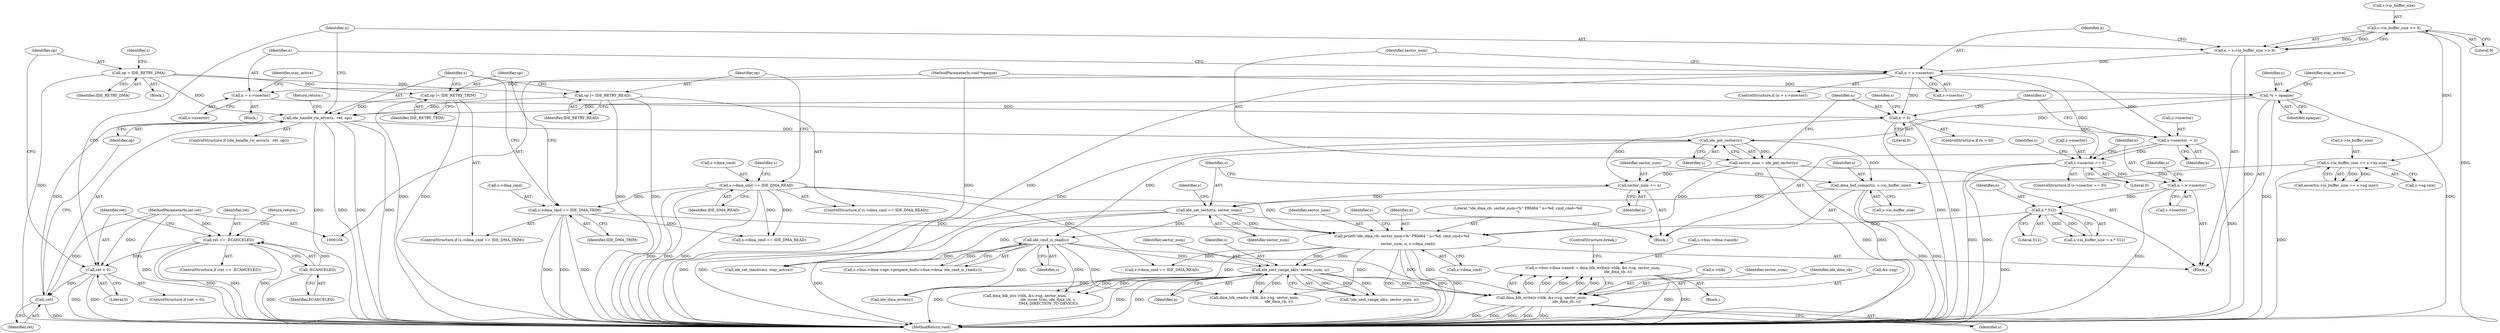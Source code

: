 digraph "1_qemu_3251bdcf1c67427d964517053c3d185b46e618e8_0@API" {
"1000330" [label="(Call,s->bus->dma->aiocb = dma_blk_write(s->blk, &s->sg, sector_num,\n                                           ide_dma_cb, s))"];
"1000338" [label="(Call,dma_blk_write(s->blk, &s->sg, sector_num,\n                                           ide_dma_cb, s))"];
"1000274" [label="(Call,printf(\"ide_dma_cb: sector_num=%\" PRId64 \" n=%d, cmd_cmd=%d\n\",\n           sector_num, n, s->dma_cmd))"];
"1000183" [label="(Call,sector_num = ide_get_sector(s))"];
"1000185" [label="(Call,ide_get_sector(s))"];
"1000154" [label="(Call,ide_handle_rw_error(s, -ret, op))"];
"1000109" [label="(Call,*s = opaque)"];
"1000105" [label="(MethodParameterIn,void *opaque)"];
"1000156" [label="(Call,-ret)"];
"1000126" [label="(Call,ret < 0)"];
"1000119" [label="(Call,ret == -ECANCELED)"];
"1000106" [label="(MethodParameterIn,int ret)"];
"1000121" [label="(Call,-ECANCELED)"];
"1000150" [label="(Call,op |= IDE_RETRY_TRIM)"];
"1000131" [label="(Call,op = IDE_RETRY_DMA)"];
"1000140" [label="(Call,op |= IDE_RETRY_READ)"];
"1000210" [label="(Call,ide_set_sector(s, sector_num))"];
"1000202" [label="(Call,dma_buf_commit(s, s->io_buffer_size))"];
"1000193" [label="(Call,s->io_buffer_size == s->sg.size)"];
"1000163" [label="(Call,s->io_buffer_size >> 9)"];
"1000207" [label="(Call,sector_num += n)"];
"1000188" [label="(Call,n > 0)"];
"1000175" [label="(Call,n = s->nsector)"];
"1000169" [label="(Call,n > s->nsector)"];
"1000161" [label="(Call,n = s->io_buffer_size >> 9)"];
"1000251" [label="(Call,n * 512)"];
"1000237" [label="(Call,n = s->nsector)"];
"1000219" [label="(Call,s->nsector == 0)"];
"1000213" [label="(Call,s->nsector -= n)"];
"1000135" [label="(Call,s->dma_cmd == IDE_DMA_READ)"];
"1000145" [label="(Call,s->dma_cmd == IDE_DMA_TRIM)"];
"1000295" [label="(Call,ide_sect_range_ok(s, sector_num, n))"];
"1000262" [label="(Call,ide_cmd_is_read(s))"];
"1000146" [label="(Call,s->dma_cmd)"];
"1000339" [label="(Call,s->blk)"];
"1000145" [label="(Call,s->dma_cmd == IDE_DMA_TRIM)"];
"1000193" [label="(Call,s->io_buffer_size == s->sg.size)"];
"1000183" [label="(Call,sector_num = ide_get_sector(s))"];
"1000186" [label="(Identifier,s)"];
"1000170" [label="(Identifier,n)"];
"1000330" [label="(Call,s->bus->dma->aiocb = dma_blk_write(s->blk, &s->sg, sector_num,\n                                           ide_dma_cb, s))"];
"1000150" [label="(Call,op |= IDE_RETRY_TRIM)"];
"1000295" [label="(Call,ide_sect_range_ok(s, sector_num, n))"];
"1000163" [label="(Call,s->io_buffer_size >> 9)"];
"1000346" [label="(Identifier,sector_num)"];
"1000331" [label="(Call,s->bus->dma->aiocb)"];
"1000116" [label="(Identifier,stay_active)"];
"1000134" [label="(ControlStructure,if (s->dma_cmd == IDE_DMA_READ))"];
"1000181" [label="(Identifier,stay_active)"];
"1000294" [label="(Call,!ide_sect_range_ok(s, sector_num, n))"];
"1000190" [label="(Literal,0)"];
"1000194" [label="(Call,s->io_buffer_size)"];
"1000276" [label="(Identifier,sector_num)"];
"1000263" [label="(Identifier,s)"];
"1000188" [label="(Call,n > 0)"];
"1000158" [label="(Identifier,op)"];
"1000213" [label="(Call,s->nsector -= n)"];
"1000120" [label="(Identifier,ret)"];
"1000251" [label="(Call,n * 512)"];
"1000207" [label="(Call,sector_num += n)"];
"1000215" [label="(Identifier,s)"];
"1000202" [label="(Call,dma_buf_commit(s, s->io_buffer_size))"];
"1000154" [label="(Call,ide_handle_rw_error(s, -ret, op))"];
"1000133" [label="(Identifier,IDE_RETRY_DMA)"];
"1000139" [label="(Identifier,IDE_DMA_READ)"];
"1000121" [label="(Call,-ECANCELED)"];
"1000347" [label="(Identifier,ide_dma_cb)"];
"1000256" [label="(Call,s->bus->dma->ops->prepare_buf(s->bus->dma, ide_cmd_is_read(s)))"];
"1000219" [label="(Call,s->nsector == 0)"];
"1000192" [label="(Call,assert(s->io_buffer_size == s->sg.size))"];
"1000286" [label="(Identifier,s)"];
"1000277" [label="(Identifier,n)"];
"1000278" [label="(Call,s->dma_cmd)"];
"1000119" [label="(Call,ret == -ECANCELED)"];
"1000212" [label="(Identifier,sector_num)"];
"1000189" [label="(Identifier,n)"];
"1000237" [label="(Call,n = s->nsector)"];
"1000284" [label="(Call,s->dma_cmd == IDE_DMA_READ)"];
"1000296" [label="(Identifier,s)"];
"1000175" [label="(Call,n = s->nsector)"];
"1000338" [label="(Call,dma_blk_write(s->blk, &s->sg, sector_num,\n                                           ide_dma_cb, s))"];
"1000164" [label="(Call,s->io_buffer_size)"];
"1000168" [label="(ControlStructure,if (n > s->nsector))"];
"1000147" [label="(Identifier,s)"];
"1000297" [label="(Identifier,sector_num)"];
"1000253" [label="(Literal,512)"];
"1000359" [label="(Call,dma_blk_io(s->blk, &s->sg, sector_num,\n                                        ide_issue_trim, ide_dma_cb, s,\n                                        DMA_DIRECTION_TO_DEVICE))"];
"1000252" [label="(Identifier,n)"];
"1000109" [label="(Call,*s = opaque)"];
"1000157" [label="(Identifier,ret)"];
"1000223" [label="(Literal,0)"];
"1000349" [label="(ControlStructure,break;)"];
"1000153" [label="(ControlStructure,if (ide_handle_rw_error(s, -ret, op)))"];
"1000211" [label="(Identifier,s)"];
"1000377" [label="(Call,s->dma_cmd == IDE_DMA_READ)"];
"1000156" [label="(Call,-ret)"];
"1000110" [label="(Identifier,s)"];
"1000107" [label="(Block,)"];
"1000262" [label="(Call,ide_cmd_is_read(s))"];
"1000210" [label="(Call,ide_set_sector(s, sector_num))"];
"1000187" [label="(ControlStructure,if (n > 0))"];
"1000105" [label="(MethodParameterIn,void *opaque)"];
"1000131" [label="(Call,op = IDE_RETRY_DMA)"];
"1000185" [label="(Call,ide_get_sector(s))"];
"1000140" [label="(Call,op |= IDE_RETRY_READ)"];
"1000209" [label="(Identifier,n)"];
"1000161" [label="(Call,n = s->io_buffer_size >> 9)"];
"1000400" [label="(MethodReturn,void)"];
"1000137" [label="(Identifier,s)"];
"1000221" [label="(Identifier,s)"];
"1000342" [label="(Call,&s->sg)"];
"1000155" [label="(Identifier,s)"];
"1000122" [label="(Identifier,ECANCELED)"];
"1000247" [label="(Call,s->io_buffer_size = n * 512)"];
"1000204" [label="(Call,s->io_buffer_size)"];
"1000144" [label="(ControlStructure,if (s->dma_cmd == IDE_DMA_TRIM))"];
"1000162" [label="(Identifier,n)"];
"1000124" [label="(Return,return;)"];
"1000218" [label="(ControlStructure,if (s->nsector == 0))"];
"1000177" [label="(Call,s->nsector)"];
"1000136" [label="(Call,s->dma_cmd)"];
"1000167" [label="(Literal,9)"];
"1000184" [label="(Identifier,sector_num)"];
"1000111" [label="(Identifier,opaque)"];
"1000214" [label="(Call,s->nsector)"];
"1000195" [label="(Identifier,s)"];
"1000174" [label="(Block,)"];
"1000208" [label="(Identifier,sector_num)"];
"1000128" [label="(Literal,0)"];
"1000106" [label="(MethodParameterIn,int ret)"];
"1000274" [label="(Call,printf(\"ide_dma_cb: sector_num=%\" PRId64 \" n=%d, cmd_cmd=%d\n\",\n           sector_num, n, s->dma_cmd))"];
"1000298" [label="(Identifier,n)"];
"1000397" [label="(Call,ide_set_inactive(s, stay_active))"];
"1000191" [label="(Block,)"];
"1000171" [label="(Call,s->nsector)"];
"1000238" [label="(Identifier,n)"];
"1000149" [label="(Identifier,IDE_DMA_TRIM)"];
"1000151" [label="(Identifier,op)"];
"1000239" [label="(Call,s->nsector)"];
"1000141" [label="(Identifier,op)"];
"1000129" [label="(Block,)"];
"1000118" [label="(ControlStructure,if (ret == -ECANCELED))"];
"1000160" [label="(Return,return;)"];
"1000203" [label="(Identifier,s)"];
"1000300" [label="(Call,ide_dma_error(s))"];
"1000142" [label="(Identifier,IDE_RETRY_READ)"];
"1000317" [label="(Call,dma_blk_read(s->blk, &s->sg, sector_num,\n                                          ide_dma_cb, s))"];
"1000348" [label="(Identifier,s)"];
"1000244" [label="(Identifier,s)"];
"1000197" [label="(Call,s->sg.size)"];
"1000176" [label="(Identifier,n)"];
"1000275" [label="(Literal,\"ide_dma_cb: sector_num=%\" PRId64 \" n=%d, cmd_cmd=%d\n\")"];
"1000152" [label="(Identifier,IDE_RETRY_TRIM)"];
"1000126" [label="(Call,ret < 0)"];
"1000127" [label="(Identifier,ret)"];
"1000125" [label="(ControlStructure,if (ret < 0))"];
"1000132" [label="(Identifier,op)"];
"1000135" [label="(Call,s->dma_cmd == IDE_DMA_READ)"];
"1000227" [label="(Identifier,s)"];
"1000220" [label="(Call,s->nsector)"];
"1000307" [label="(Block,)"];
"1000169" [label="(Call,n > s->nsector)"];
"1000217" [label="(Identifier,n)"];
"1000330" -> "1000307"  [label="AST: "];
"1000330" -> "1000338"  [label="CFG: "];
"1000331" -> "1000330"  [label="AST: "];
"1000338" -> "1000330"  [label="AST: "];
"1000349" -> "1000330"  [label="CFG: "];
"1000330" -> "1000400"  [label="DDG: "];
"1000330" -> "1000400"  [label="DDG: "];
"1000338" -> "1000330"  [label="DDG: "];
"1000338" -> "1000330"  [label="DDG: "];
"1000338" -> "1000330"  [label="DDG: "];
"1000338" -> "1000330"  [label="DDG: "];
"1000338" -> "1000330"  [label="DDG: "];
"1000338" -> "1000348"  [label="CFG: "];
"1000339" -> "1000338"  [label="AST: "];
"1000342" -> "1000338"  [label="AST: "];
"1000346" -> "1000338"  [label="AST: "];
"1000347" -> "1000338"  [label="AST: "];
"1000348" -> "1000338"  [label="AST: "];
"1000338" -> "1000400"  [label="DDG: "];
"1000338" -> "1000400"  [label="DDG: "];
"1000338" -> "1000400"  [label="DDG: "];
"1000338" -> "1000400"  [label="DDG: "];
"1000338" -> "1000400"  [label="DDG: "];
"1000274" -> "1000338"  [label="DDG: "];
"1000295" -> "1000338"  [label="DDG: "];
"1000295" -> "1000338"  [label="DDG: "];
"1000262" -> "1000338"  [label="DDG: "];
"1000274" -> "1000107"  [label="AST: "];
"1000274" -> "1000278"  [label="CFG: "];
"1000275" -> "1000274"  [label="AST: "];
"1000276" -> "1000274"  [label="AST: "];
"1000277" -> "1000274"  [label="AST: "];
"1000278" -> "1000274"  [label="AST: "];
"1000286" -> "1000274"  [label="CFG: "];
"1000274" -> "1000400"  [label="DDG: "];
"1000274" -> "1000400"  [label="DDG: "];
"1000274" -> "1000400"  [label="DDG: "];
"1000183" -> "1000274"  [label="DDG: "];
"1000210" -> "1000274"  [label="DDG: "];
"1000251" -> "1000274"  [label="DDG: "];
"1000135" -> "1000274"  [label="DDG: "];
"1000145" -> "1000274"  [label="DDG: "];
"1000274" -> "1000284"  [label="DDG: "];
"1000274" -> "1000295"  [label="DDG: "];
"1000274" -> "1000295"  [label="DDG: "];
"1000274" -> "1000317"  [label="DDG: "];
"1000274" -> "1000359"  [label="DDG: "];
"1000183" -> "1000107"  [label="AST: "];
"1000183" -> "1000185"  [label="CFG: "];
"1000184" -> "1000183"  [label="AST: "];
"1000185" -> "1000183"  [label="AST: "];
"1000189" -> "1000183"  [label="CFG: "];
"1000183" -> "1000400"  [label="DDG: "];
"1000183" -> "1000400"  [label="DDG: "];
"1000185" -> "1000183"  [label="DDG: "];
"1000183" -> "1000207"  [label="DDG: "];
"1000185" -> "1000186"  [label="CFG: "];
"1000186" -> "1000185"  [label="AST: "];
"1000154" -> "1000185"  [label="DDG: "];
"1000109" -> "1000185"  [label="DDG: "];
"1000185" -> "1000202"  [label="DDG: "];
"1000185" -> "1000262"  [label="DDG: "];
"1000185" -> "1000397"  [label="DDG: "];
"1000154" -> "1000153"  [label="AST: "];
"1000154" -> "1000158"  [label="CFG: "];
"1000155" -> "1000154"  [label="AST: "];
"1000156" -> "1000154"  [label="AST: "];
"1000158" -> "1000154"  [label="AST: "];
"1000160" -> "1000154"  [label="CFG: "];
"1000162" -> "1000154"  [label="CFG: "];
"1000154" -> "1000400"  [label="DDG: "];
"1000154" -> "1000400"  [label="DDG: "];
"1000154" -> "1000400"  [label="DDG: "];
"1000154" -> "1000400"  [label="DDG: "];
"1000109" -> "1000154"  [label="DDG: "];
"1000156" -> "1000154"  [label="DDG: "];
"1000150" -> "1000154"  [label="DDG: "];
"1000131" -> "1000154"  [label="DDG: "];
"1000140" -> "1000154"  [label="DDG: "];
"1000109" -> "1000107"  [label="AST: "];
"1000109" -> "1000111"  [label="CFG: "];
"1000110" -> "1000109"  [label="AST: "];
"1000111" -> "1000109"  [label="AST: "];
"1000116" -> "1000109"  [label="CFG: "];
"1000109" -> "1000400"  [label="DDG: "];
"1000109" -> "1000400"  [label="DDG: "];
"1000105" -> "1000109"  [label="DDG: "];
"1000105" -> "1000104"  [label="AST: "];
"1000105" -> "1000400"  [label="DDG: "];
"1000156" -> "1000157"  [label="CFG: "];
"1000157" -> "1000156"  [label="AST: "];
"1000158" -> "1000156"  [label="CFG: "];
"1000156" -> "1000400"  [label="DDG: "];
"1000126" -> "1000156"  [label="DDG: "];
"1000106" -> "1000156"  [label="DDG: "];
"1000126" -> "1000125"  [label="AST: "];
"1000126" -> "1000128"  [label="CFG: "];
"1000127" -> "1000126"  [label="AST: "];
"1000128" -> "1000126"  [label="AST: "];
"1000132" -> "1000126"  [label="CFG: "];
"1000162" -> "1000126"  [label="CFG: "];
"1000126" -> "1000400"  [label="DDG: "];
"1000126" -> "1000400"  [label="DDG: "];
"1000119" -> "1000126"  [label="DDG: "];
"1000106" -> "1000126"  [label="DDG: "];
"1000119" -> "1000118"  [label="AST: "];
"1000119" -> "1000121"  [label="CFG: "];
"1000120" -> "1000119"  [label="AST: "];
"1000121" -> "1000119"  [label="AST: "];
"1000124" -> "1000119"  [label="CFG: "];
"1000127" -> "1000119"  [label="CFG: "];
"1000119" -> "1000400"  [label="DDG: "];
"1000119" -> "1000400"  [label="DDG: "];
"1000119" -> "1000400"  [label="DDG: "];
"1000106" -> "1000119"  [label="DDG: "];
"1000121" -> "1000119"  [label="DDG: "];
"1000106" -> "1000104"  [label="AST: "];
"1000106" -> "1000400"  [label="DDG: "];
"1000121" -> "1000122"  [label="CFG: "];
"1000122" -> "1000121"  [label="AST: "];
"1000121" -> "1000400"  [label="DDG: "];
"1000150" -> "1000144"  [label="AST: "];
"1000150" -> "1000152"  [label="CFG: "];
"1000151" -> "1000150"  [label="AST: "];
"1000152" -> "1000150"  [label="AST: "];
"1000155" -> "1000150"  [label="CFG: "];
"1000150" -> "1000400"  [label="DDG: "];
"1000150" -> "1000400"  [label="DDG: "];
"1000131" -> "1000150"  [label="DDG: "];
"1000131" -> "1000129"  [label="AST: "];
"1000131" -> "1000133"  [label="CFG: "];
"1000132" -> "1000131"  [label="AST: "];
"1000133" -> "1000131"  [label="AST: "];
"1000137" -> "1000131"  [label="CFG: "];
"1000131" -> "1000400"  [label="DDG: "];
"1000131" -> "1000140"  [label="DDG: "];
"1000140" -> "1000134"  [label="AST: "];
"1000140" -> "1000142"  [label="CFG: "];
"1000141" -> "1000140"  [label="AST: "];
"1000142" -> "1000140"  [label="AST: "];
"1000155" -> "1000140"  [label="CFG: "];
"1000140" -> "1000400"  [label="DDG: "];
"1000140" -> "1000400"  [label="DDG: "];
"1000210" -> "1000191"  [label="AST: "];
"1000210" -> "1000212"  [label="CFG: "];
"1000211" -> "1000210"  [label="AST: "];
"1000212" -> "1000210"  [label="AST: "];
"1000215" -> "1000210"  [label="CFG: "];
"1000210" -> "1000400"  [label="DDG: "];
"1000210" -> "1000400"  [label="DDG: "];
"1000202" -> "1000210"  [label="DDG: "];
"1000207" -> "1000210"  [label="DDG: "];
"1000210" -> "1000262"  [label="DDG: "];
"1000210" -> "1000397"  [label="DDG: "];
"1000202" -> "1000191"  [label="AST: "];
"1000202" -> "1000204"  [label="CFG: "];
"1000203" -> "1000202"  [label="AST: "];
"1000204" -> "1000202"  [label="AST: "];
"1000208" -> "1000202"  [label="CFG: "];
"1000202" -> "1000400"  [label="DDG: "];
"1000202" -> "1000400"  [label="DDG: "];
"1000193" -> "1000202"  [label="DDG: "];
"1000193" -> "1000192"  [label="AST: "];
"1000193" -> "1000197"  [label="CFG: "];
"1000194" -> "1000193"  [label="AST: "];
"1000197" -> "1000193"  [label="AST: "];
"1000192" -> "1000193"  [label="CFG: "];
"1000193" -> "1000400"  [label="DDG: "];
"1000193" -> "1000192"  [label="DDG: "];
"1000193" -> "1000192"  [label="DDG: "];
"1000163" -> "1000193"  [label="DDG: "];
"1000163" -> "1000161"  [label="AST: "];
"1000163" -> "1000167"  [label="CFG: "];
"1000164" -> "1000163"  [label="AST: "];
"1000167" -> "1000163"  [label="AST: "];
"1000161" -> "1000163"  [label="CFG: "];
"1000163" -> "1000400"  [label="DDG: "];
"1000163" -> "1000161"  [label="DDG: "];
"1000163" -> "1000161"  [label="DDG: "];
"1000207" -> "1000191"  [label="AST: "];
"1000207" -> "1000209"  [label="CFG: "];
"1000208" -> "1000207"  [label="AST: "];
"1000209" -> "1000207"  [label="AST: "];
"1000211" -> "1000207"  [label="CFG: "];
"1000188" -> "1000207"  [label="DDG: "];
"1000188" -> "1000187"  [label="AST: "];
"1000188" -> "1000190"  [label="CFG: "];
"1000189" -> "1000188"  [label="AST: "];
"1000190" -> "1000188"  [label="AST: "];
"1000195" -> "1000188"  [label="CFG: "];
"1000221" -> "1000188"  [label="CFG: "];
"1000188" -> "1000400"  [label="DDG: "];
"1000188" -> "1000400"  [label="DDG: "];
"1000175" -> "1000188"  [label="DDG: "];
"1000169" -> "1000188"  [label="DDG: "];
"1000188" -> "1000213"  [label="DDG: "];
"1000175" -> "1000174"  [label="AST: "];
"1000175" -> "1000177"  [label="CFG: "];
"1000176" -> "1000175"  [label="AST: "];
"1000177" -> "1000175"  [label="AST: "];
"1000181" -> "1000175"  [label="CFG: "];
"1000169" -> "1000175"  [label="DDG: "];
"1000169" -> "1000168"  [label="AST: "];
"1000169" -> "1000171"  [label="CFG: "];
"1000170" -> "1000169"  [label="AST: "];
"1000171" -> "1000169"  [label="AST: "];
"1000176" -> "1000169"  [label="CFG: "];
"1000184" -> "1000169"  [label="CFG: "];
"1000169" -> "1000400"  [label="DDG: "];
"1000161" -> "1000169"  [label="DDG: "];
"1000169" -> "1000213"  [label="DDG: "];
"1000169" -> "1000219"  [label="DDG: "];
"1000161" -> "1000107"  [label="AST: "];
"1000162" -> "1000161"  [label="AST: "];
"1000170" -> "1000161"  [label="CFG: "];
"1000161" -> "1000400"  [label="DDG: "];
"1000251" -> "1000247"  [label="AST: "];
"1000251" -> "1000253"  [label="CFG: "];
"1000252" -> "1000251"  [label="AST: "];
"1000253" -> "1000251"  [label="AST: "];
"1000247" -> "1000251"  [label="CFG: "];
"1000251" -> "1000400"  [label="DDG: "];
"1000251" -> "1000247"  [label="DDG: "];
"1000251" -> "1000247"  [label="DDG: "];
"1000237" -> "1000251"  [label="DDG: "];
"1000237" -> "1000107"  [label="AST: "];
"1000237" -> "1000239"  [label="CFG: "];
"1000238" -> "1000237"  [label="AST: "];
"1000239" -> "1000237"  [label="AST: "];
"1000244" -> "1000237"  [label="CFG: "];
"1000237" -> "1000400"  [label="DDG: "];
"1000219" -> "1000237"  [label="DDG: "];
"1000219" -> "1000218"  [label="AST: "];
"1000219" -> "1000223"  [label="CFG: "];
"1000220" -> "1000219"  [label="AST: "];
"1000223" -> "1000219"  [label="AST: "];
"1000227" -> "1000219"  [label="CFG: "];
"1000238" -> "1000219"  [label="CFG: "];
"1000219" -> "1000400"  [label="DDG: "];
"1000219" -> "1000400"  [label="DDG: "];
"1000213" -> "1000219"  [label="DDG: "];
"1000213" -> "1000191"  [label="AST: "];
"1000213" -> "1000217"  [label="CFG: "];
"1000214" -> "1000213"  [label="AST: "];
"1000217" -> "1000213"  [label="AST: "];
"1000221" -> "1000213"  [label="CFG: "];
"1000213" -> "1000400"  [label="DDG: "];
"1000135" -> "1000134"  [label="AST: "];
"1000135" -> "1000139"  [label="CFG: "];
"1000136" -> "1000135"  [label="AST: "];
"1000139" -> "1000135"  [label="AST: "];
"1000141" -> "1000135"  [label="CFG: "];
"1000147" -> "1000135"  [label="CFG: "];
"1000135" -> "1000400"  [label="DDG: "];
"1000135" -> "1000400"  [label="DDG: "];
"1000135" -> "1000400"  [label="DDG: "];
"1000135" -> "1000145"  [label="DDG: "];
"1000135" -> "1000284"  [label="DDG: "];
"1000135" -> "1000377"  [label="DDG: "];
"1000135" -> "1000377"  [label="DDG: "];
"1000145" -> "1000144"  [label="AST: "];
"1000145" -> "1000149"  [label="CFG: "];
"1000146" -> "1000145"  [label="AST: "];
"1000149" -> "1000145"  [label="AST: "];
"1000151" -> "1000145"  [label="CFG: "];
"1000155" -> "1000145"  [label="CFG: "];
"1000145" -> "1000400"  [label="DDG: "];
"1000145" -> "1000400"  [label="DDG: "];
"1000145" -> "1000400"  [label="DDG: "];
"1000145" -> "1000377"  [label="DDG: "];
"1000295" -> "1000294"  [label="AST: "];
"1000295" -> "1000298"  [label="CFG: "];
"1000296" -> "1000295"  [label="AST: "];
"1000297" -> "1000295"  [label="AST: "];
"1000298" -> "1000295"  [label="AST: "];
"1000294" -> "1000295"  [label="CFG: "];
"1000295" -> "1000400"  [label="DDG: "];
"1000295" -> "1000400"  [label="DDG: "];
"1000295" -> "1000400"  [label="DDG: "];
"1000295" -> "1000294"  [label="DDG: "];
"1000295" -> "1000294"  [label="DDG: "];
"1000295" -> "1000294"  [label="DDG: "];
"1000262" -> "1000295"  [label="DDG: "];
"1000295" -> "1000300"  [label="DDG: "];
"1000295" -> "1000317"  [label="DDG: "];
"1000295" -> "1000317"  [label="DDG: "];
"1000295" -> "1000359"  [label="DDG: "];
"1000295" -> "1000359"  [label="DDG: "];
"1000262" -> "1000256"  [label="AST: "];
"1000262" -> "1000263"  [label="CFG: "];
"1000263" -> "1000262"  [label="AST: "];
"1000256" -> "1000262"  [label="CFG: "];
"1000262" -> "1000400"  [label="DDG: "];
"1000262" -> "1000256"  [label="DDG: "];
"1000262" -> "1000300"  [label="DDG: "];
"1000262" -> "1000317"  [label="DDG: "];
"1000262" -> "1000359"  [label="DDG: "];
"1000262" -> "1000397"  [label="DDG: "];
}
